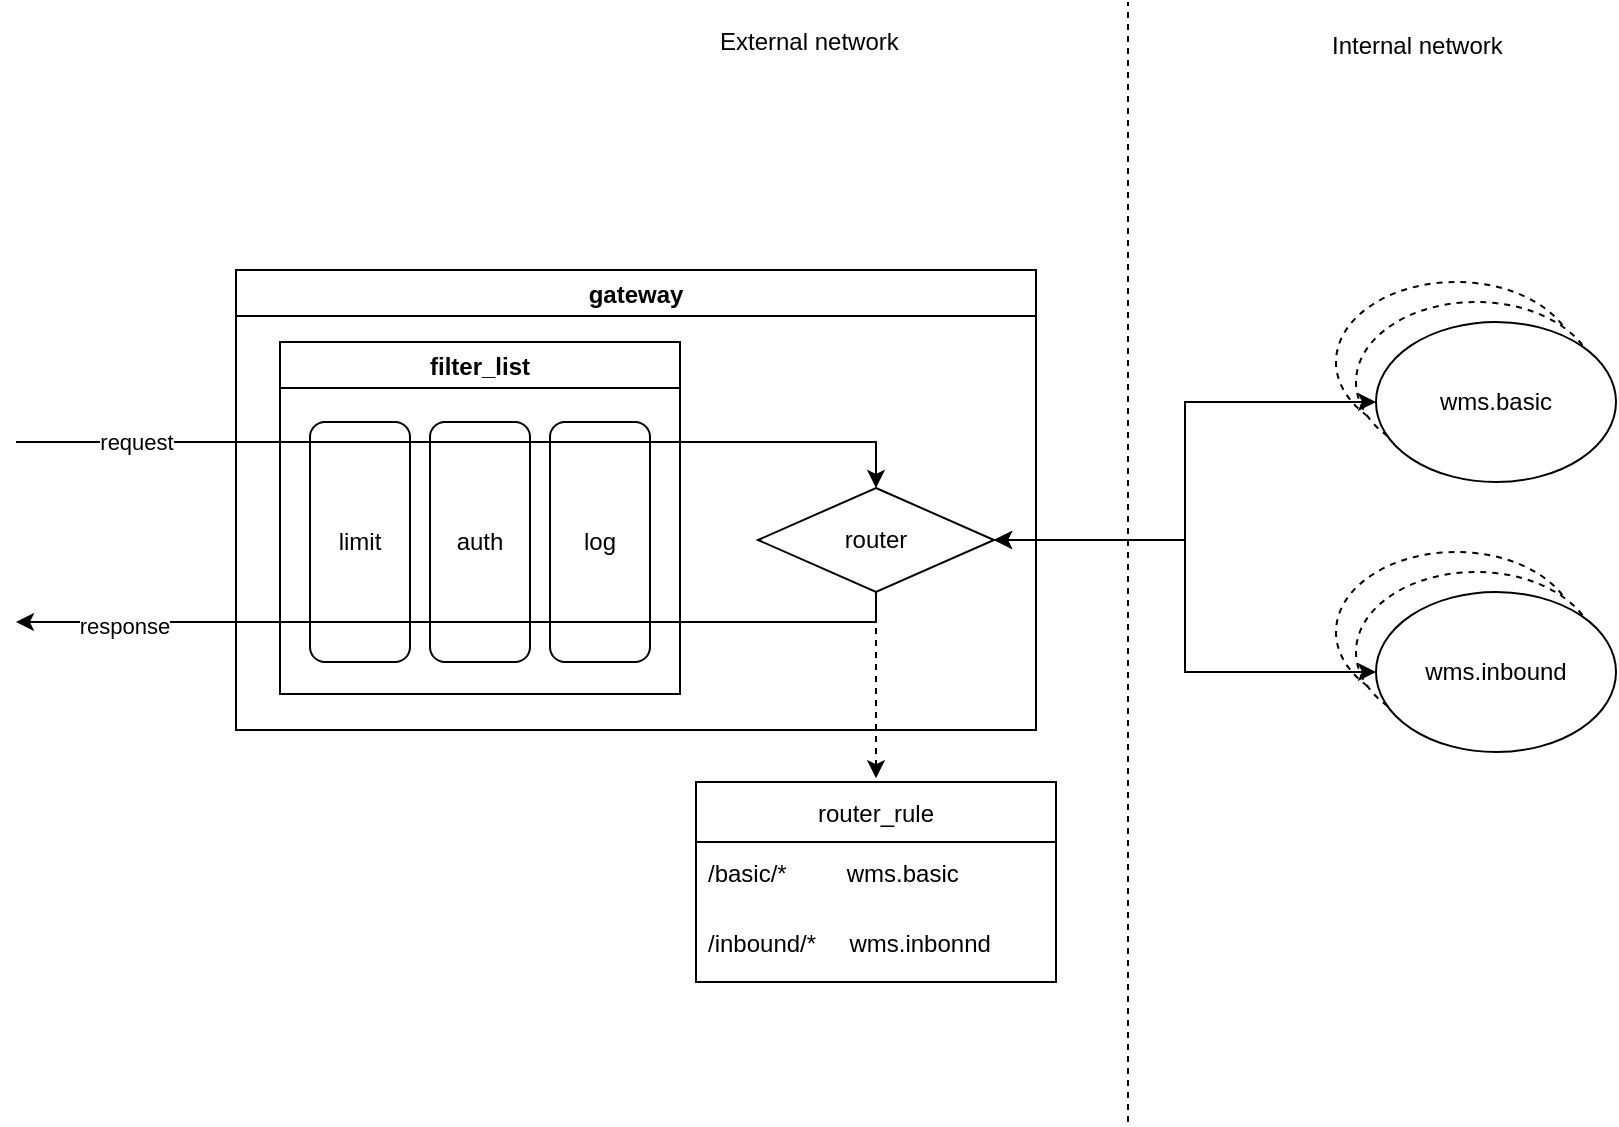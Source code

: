 <mxfile version="17.0.0" type="github">
  <diagram id="TzxcViBZO3L1NVoKGhuT" name="Page-1">
    <mxGraphModel dx="1442" dy="927" grid="1" gridSize="10" guides="1" tooltips="1" connect="1" arrows="1" fold="1" page="1" pageScale="1" pageWidth="1169" pageHeight="827" math="0" shadow="0">
      <root>
        <mxCell id="0" />
        <mxCell id="1" parent="0" />
        <mxCell id="0f1847-aPTYiUqTa3DHg-2" value="gateway" style="swimlane;" vertex="1" parent="1">
          <mxGeometry x="240" y="184" width="400" height="230" as="geometry" />
        </mxCell>
        <mxCell id="0f1847-aPTYiUqTa3DHg-7" value="router" style="rhombus;whiteSpace=wrap;html=1;" vertex="1" parent="0f1847-aPTYiUqTa3DHg-2">
          <mxGeometry x="261" y="109" width="118" height="52" as="geometry" />
        </mxCell>
        <mxCell id="0f1847-aPTYiUqTa3DHg-20" value="filter_list" style="swimlane;" vertex="1" parent="0f1847-aPTYiUqTa3DHg-2">
          <mxGeometry x="22" y="36" width="200" height="176" as="geometry" />
        </mxCell>
        <mxCell id="0f1847-aPTYiUqTa3DHg-3" value="limit" style="rounded=1;whiteSpace=wrap;html=1;" vertex="1" parent="0f1847-aPTYiUqTa3DHg-20">
          <mxGeometry x="15" y="40" width="50" height="120" as="geometry" />
        </mxCell>
        <mxCell id="0f1847-aPTYiUqTa3DHg-4" value="auth" style="rounded=1;whiteSpace=wrap;html=1;" vertex="1" parent="0f1847-aPTYiUqTa3DHg-20">
          <mxGeometry x="75" y="40" width="50" height="120" as="geometry" />
        </mxCell>
        <mxCell id="0f1847-aPTYiUqTa3DHg-5" value="log" style="rounded=1;whiteSpace=wrap;html=1;" vertex="1" parent="0f1847-aPTYiUqTa3DHg-20">
          <mxGeometry x="135" y="40" width="50" height="120" as="geometry" />
        </mxCell>
        <mxCell id="0f1847-aPTYiUqTa3DHg-8" value="router_rule" style="swimlane;fontStyle=0;childLayout=stackLayout;horizontal=1;startSize=30;horizontalStack=0;resizeParent=1;resizeParentMax=0;resizeLast=0;collapsible=1;marginBottom=0;" vertex="1" parent="1">
          <mxGeometry x="470" y="440" width="180" height="100" as="geometry" />
        </mxCell>
        <mxCell id="0f1847-aPTYiUqTa3DHg-9" value="/basic/*         wms.basic" style="text;strokeColor=none;fillColor=none;align=left;verticalAlign=middle;spacingLeft=4;spacingRight=4;overflow=hidden;points=[[0,0.5],[1,0.5]];portConstraint=eastwest;rotatable=0;" vertex="1" parent="0f1847-aPTYiUqTa3DHg-8">
          <mxGeometry y="30" width="180" height="30" as="geometry" />
        </mxCell>
        <mxCell id="0f1847-aPTYiUqTa3DHg-10" value="/inbound/*     wms.inbonnd" style="text;strokeColor=none;fillColor=none;align=left;verticalAlign=middle;spacingLeft=4;spacingRight=4;overflow=hidden;points=[[0,0.5],[1,0.5]];portConstraint=eastwest;rotatable=0;" vertex="1" parent="0f1847-aPTYiUqTa3DHg-8">
          <mxGeometry y="60" width="180" height="40" as="geometry" />
        </mxCell>
        <mxCell id="0f1847-aPTYiUqTa3DHg-12" value="wms.basic" style="ellipse;whiteSpace=wrap;html=1;dashed=1;" vertex="1" parent="1">
          <mxGeometry x="790" y="190" width="120" height="80" as="geometry" />
        </mxCell>
        <mxCell id="0f1847-aPTYiUqTa3DHg-13" value="wms.basic" style="ellipse;whiteSpace=wrap;html=1;dashed=1;" vertex="1" parent="1">
          <mxGeometry x="800" y="200" width="120" height="80" as="geometry" />
        </mxCell>
        <mxCell id="0f1847-aPTYiUqTa3DHg-14" value="wms.basic" style="ellipse;whiteSpace=wrap;html=1;" vertex="1" parent="1">
          <mxGeometry x="810" y="210" width="120" height="80" as="geometry" />
        </mxCell>
        <mxCell id="0f1847-aPTYiUqTa3DHg-15" value="wms.basic" style="ellipse;whiteSpace=wrap;html=1;dashed=1;" vertex="1" parent="1">
          <mxGeometry x="790" y="325" width="120" height="80" as="geometry" />
        </mxCell>
        <mxCell id="0f1847-aPTYiUqTa3DHg-16" value="wms.basic" style="ellipse;whiteSpace=wrap;html=1;dashed=1;" vertex="1" parent="1">
          <mxGeometry x="800" y="335" width="120" height="80" as="geometry" />
        </mxCell>
        <mxCell id="0f1847-aPTYiUqTa3DHg-17" value="wms.inbound" style="ellipse;whiteSpace=wrap;html=1;" vertex="1" parent="1">
          <mxGeometry x="810" y="345" width="120" height="80" as="geometry" />
        </mxCell>
        <mxCell id="0f1847-aPTYiUqTa3DHg-22" value="" style="endArrow=classic;html=1;rounded=0;entryX=0.5;entryY=0;entryDx=0;entryDy=0;" edge="1" parent="1" target="0f1847-aPTYiUqTa3DHg-7">
          <mxGeometry width="50" height="50" relative="1" as="geometry">
            <mxPoint x="130" y="270" as="sourcePoint" />
            <mxPoint x="580" y="280" as="targetPoint" />
            <Array as="points">
              <mxPoint x="560" y="270" />
            </Array>
          </mxGeometry>
        </mxCell>
        <mxCell id="0f1847-aPTYiUqTa3DHg-32" value="request" style="edgeLabel;html=1;align=center;verticalAlign=middle;resizable=0;points=[];" vertex="1" connectable="0" parent="0f1847-aPTYiUqTa3DHg-22">
          <mxGeometry x="-0.735" relative="1" as="geometry">
            <mxPoint as="offset" />
          </mxGeometry>
        </mxCell>
        <mxCell id="0f1847-aPTYiUqTa3DHg-23" value="" style="endArrow=classic;html=1;rounded=0;exitX=0.5;exitY=1;exitDx=0;exitDy=0;" edge="1" parent="1" source="0f1847-aPTYiUqTa3DHg-7">
          <mxGeometry width="50" height="50" relative="1" as="geometry">
            <mxPoint x="580" y="350" as="sourcePoint" />
            <mxPoint x="130" y="360" as="targetPoint" />
            <Array as="points">
              <mxPoint x="560" y="360" />
            </Array>
          </mxGeometry>
        </mxCell>
        <mxCell id="0f1847-aPTYiUqTa3DHg-33" value="response" style="edgeLabel;html=1;align=center;verticalAlign=middle;resizable=0;points=[];" vertex="1" connectable="0" parent="0f1847-aPTYiUqTa3DHg-23">
          <mxGeometry x="0.759" y="2" relative="1" as="geometry">
            <mxPoint as="offset" />
          </mxGeometry>
        </mxCell>
        <mxCell id="0f1847-aPTYiUqTa3DHg-27" style="edgeStyle=orthogonalEdgeStyle;rounded=0;orthogonalLoop=1;jettySize=auto;html=1;strokeColor=default;entryX=0;entryY=0.5;entryDx=0;entryDy=0;startArrow=classic;startFill=1;" edge="1" parent="1" source="0f1847-aPTYiUqTa3DHg-7" target="0f1847-aPTYiUqTa3DHg-17">
          <mxGeometry relative="1" as="geometry" />
        </mxCell>
        <mxCell id="0f1847-aPTYiUqTa3DHg-31" style="edgeStyle=orthogonalEdgeStyle;rounded=0;orthogonalLoop=1;jettySize=auto;html=1;entryX=0.5;entryY=-0.019;entryDx=0;entryDy=0;entryPerimeter=0;startArrow=none;startFill=0;strokeColor=default;endArrow=classic;endFill=1;dashed=1;" edge="1" parent="1" source="0f1847-aPTYiUqTa3DHg-7" target="0f1847-aPTYiUqTa3DHg-8">
          <mxGeometry relative="1" as="geometry" />
        </mxCell>
        <mxCell id="0f1847-aPTYiUqTa3DHg-34" style="edgeStyle=orthogonalEdgeStyle;rounded=0;orthogonalLoop=1;jettySize=auto;html=1;entryX=0;entryY=0.5;entryDx=0;entryDy=0;startArrow=classic;startFill=1;endArrow=classic;endFill=1;strokeColor=default;" edge="1" parent="1" source="0f1847-aPTYiUqTa3DHg-7" target="0f1847-aPTYiUqTa3DHg-14">
          <mxGeometry relative="1" as="geometry" />
        </mxCell>
        <mxCell id="0f1847-aPTYiUqTa3DHg-35" value="" style="endArrow=none;dashed=1;html=1;rounded=0;strokeColor=default;" edge="1" parent="1">
          <mxGeometry width="50" height="50" relative="1" as="geometry">
            <mxPoint x="686" y="610" as="sourcePoint" />
            <mxPoint x="686" y="50" as="targetPoint" />
          </mxGeometry>
        </mxCell>
        <mxCell id="0f1847-aPTYiUqTa3DHg-36" value="External network" style="text;whiteSpace=wrap;html=1;" vertex="1" parent="1">
          <mxGeometry x="480" y="56" width="120" height="30" as="geometry" />
        </mxCell>
        <mxCell id="0f1847-aPTYiUqTa3DHg-37" value="Internal network" style="text;whiteSpace=wrap;html=1;" vertex="1" parent="1">
          <mxGeometry x="786" y="58" width="120" height="30" as="geometry" />
        </mxCell>
      </root>
    </mxGraphModel>
  </diagram>
</mxfile>
